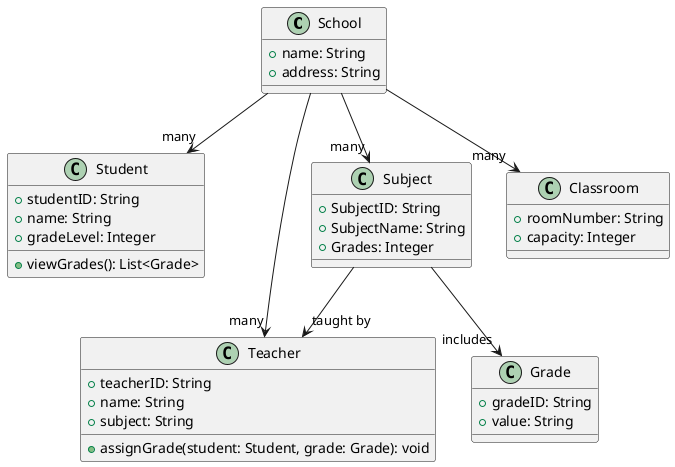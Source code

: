 @startuml ClassDiagram
class School {
    +name: String
    +address: String
}

class Student {
    +studentID: String
    +name: String
    +gradeLevel: Integer
    +viewGrades(): List<Grade>
}

class Teacher {
    +teacherID: String
    +name: String
    +subject: String
    +assignGrade(student: Student, grade: Grade): void
}

class Subject {
    +SubjectID: String
    +SubjectName: String
    +Grades: Integer

}

class Grade {
    +gradeID: String
    +value: String
    
}

class Classroom {
    +roomNumber: String
    +capacity: Integer
}

School --> "many" Student
School --> "many" Teacher 
School --> "many" Subject 
School --> "many" Classroom 


Subject --> "taught by" Teacher 
Subject --> "includes" Grade 

@enduml